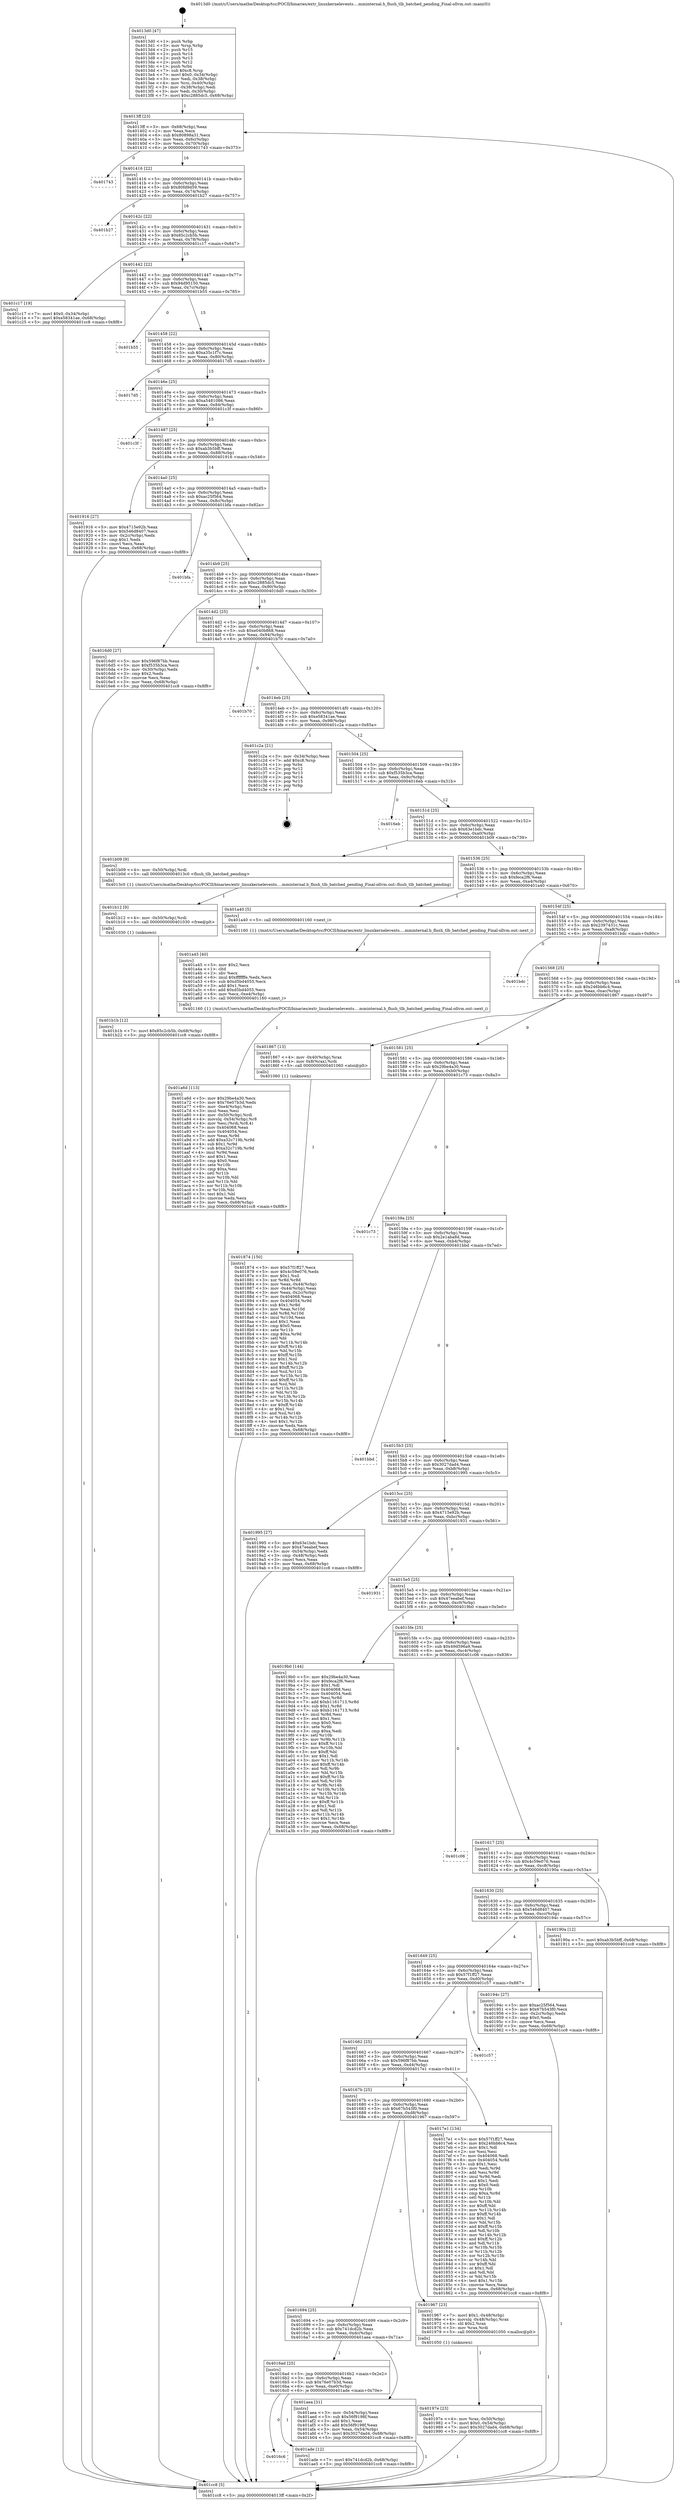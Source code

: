 digraph "0x4013d0" {
  label = "0x4013d0 (/mnt/c/Users/mathe/Desktop/tcc/POCII/binaries/extr_linuxkernelevents....mminternal.h_flush_tlb_batched_pending_Final-ollvm.out::main(0))"
  labelloc = "t"
  node[shape=record]

  Entry [label="",width=0.3,height=0.3,shape=circle,fillcolor=black,style=filled]
  "0x4013ff" [label="{
     0x4013ff [23]\l
     | [instrs]\l
     &nbsp;&nbsp;0x4013ff \<+3\>: mov -0x68(%rbp),%eax\l
     &nbsp;&nbsp;0x401402 \<+2\>: mov %eax,%ecx\l
     &nbsp;&nbsp;0x401404 \<+6\>: sub $0x80898a31,%ecx\l
     &nbsp;&nbsp;0x40140a \<+3\>: mov %eax,-0x6c(%rbp)\l
     &nbsp;&nbsp;0x40140d \<+3\>: mov %ecx,-0x70(%rbp)\l
     &nbsp;&nbsp;0x401410 \<+6\>: je 0000000000401743 \<main+0x373\>\l
  }"]
  "0x401743" [label="{
     0x401743\l
  }", style=dashed]
  "0x401416" [label="{
     0x401416 [22]\l
     | [instrs]\l
     &nbsp;&nbsp;0x401416 \<+5\>: jmp 000000000040141b \<main+0x4b\>\l
     &nbsp;&nbsp;0x40141b \<+3\>: mov -0x6c(%rbp),%eax\l
     &nbsp;&nbsp;0x40141e \<+5\>: sub $0x80fd9d59,%eax\l
     &nbsp;&nbsp;0x401423 \<+3\>: mov %eax,-0x74(%rbp)\l
     &nbsp;&nbsp;0x401426 \<+6\>: je 0000000000401b27 \<main+0x757\>\l
  }"]
  Exit [label="",width=0.3,height=0.3,shape=circle,fillcolor=black,style=filled,peripheries=2]
  "0x401b27" [label="{
     0x401b27\l
  }", style=dashed]
  "0x40142c" [label="{
     0x40142c [22]\l
     | [instrs]\l
     &nbsp;&nbsp;0x40142c \<+5\>: jmp 0000000000401431 \<main+0x61\>\l
     &nbsp;&nbsp;0x401431 \<+3\>: mov -0x6c(%rbp),%eax\l
     &nbsp;&nbsp;0x401434 \<+5\>: sub $0x85c2cb5b,%eax\l
     &nbsp;&nbsp;0x401439 \<+3\>: mov %eax,-0x78(%rbp)\l
     &nbsp;&nbsp;0x40143c \<+6\>: je 0000000000401c17 \<main+0x847\>\l
  }"]
  "0x401b1b" [label="{
     0x401b1b [12]\l
     | [instrs]\l
     &nbsp;&nbsp;0x401b1b \<+7\>: movl $0x85c2cb5b,-0x68(%rbp)\l
     &nbsp;&nbsp;0x401b22 \<+5\>: jmp 0000000000401cc8 \<main+0x8f8\>\l
  }"]
  "0x401c17" [label="{
     0x401c17 [19]\l
     | [instrs]\l
     &nbsp;&nbsp;0x401c17 \<+7\>: movl $0x0,-0x34(%rbp)\l
     &nbsp;&nbsp;0x401c1e \<+7\>: movl $0xe58341ae,-0x68(%rbp)\l
     &nbsp;&nbsp;0x401c25 \<+5\>: jmp 0000000000401cc8 \<main+0x8f8\>\l
  }"]
  "0x401442" [label="{
     0x401442 [22]\l
     | [instrs]\l
     &nbsp;&nbsp;0x401442 \<+5\>: jmp 0000000000401447 \<main+0x77\>\l
     &nbsp;&nbsp;0x401447 \<+3\>: mov -0x6c(%rbp),%eax\l
     &nbsp;&nbsp;0x40144a \<+5\>: sub $0x94d95150,%eax\l
     &nbsp;&nbsp;0x40144f \<+3\>: mov %eax,-0x7c(%rbp)\l
     &nbsp;&nbsp;0x401452 \<+6\>: je 0000000000401b55 \<main+0x785\>\l
  }"]
  "0x401b12" [label="{
     0x401b12 [9]\l
     | [instrs]\l
     &nbsp;&nbsp;0x401b12 \<+4\>: mov -0x50(%rbp),%rdi\l
     &nbsp;&nbsp;0x401b16 \<+5\>: call 0000000000401030 \<free@plt\>\l
     | [calls]\l
     &nbsp;&nbsp;0x401030 \{1\} (unknown)\l
  }"]
  "0x401b55" [label="{
     0x401b55\l
  }", style=dashed]
  "0x401458" [label="{
     0x401458 [22]\l
     | [instrs]\l
     &nbsp;&nbsp;0x401458 \<+5\>: jmp 000000000040145d \<main+0x8d\>\l
     &nbsp;&nbsp;0x40145d \<+3\>: mov -0x6c(%rbp),%eax\l
     &nbsp;&nbsp;0x401460 \<+5\>: sub $0xa35c1f7c,%eax\l
     &nbsp;&nbsp;0x401465 \<+3\>: mov %eax,-0x80(%rbp)\l
     &nbsp;&nbsp;0x401468 \<+6\>: je 00000000004017d5 \<main+0x405\>\l
  }"]
  "0x4016c6" [label="{
     0x4016c6\l
  }", style=dashed]
  "0x4017d5" [label="{
     0x4017d5\l
  }", style=dashed]
  "0x40146e" [label="{
     0x40146e [25]\l
     | [instrs]\l
     &nbsp;&nbsp;0x40146e \<+5\>: jmp 0000000000401473 \<main+0xa3\>\l
     &nbsp;&nbsp;0x401473 \<+3\>: mov -0x6c(%rbp),%eax\l
     &nbsp;&nbsp;0x401476 \<+5\>: sub $0xa5481086,%eax\l
     &nbsp;&nbsp;0x40147b \<+6\>: mov %eax,-0x84(%rbp)\l
     &nbsp;&nbsp;0x401481 \<+6\>: je 0000000000401c3f \<main+0x86f\>\l
  }"]
  "0x401ade" [label="{
     0x401ade [12]\l
     | [instrs]\l
     &nbsp;&nbsp;0x401ade \<+7\>: movl $0x741dcd2b,-0x68(%rbp)\l
     &nbsp;&nbsp;0x401ae5 \<+5\>: jmp 0000000000401cc8 \<main+0x8f8\>\l
  }"]
  "0x401c3f" [label="{
     0x401c3f\l
  }", style=dashed]
  "0x401487" [label="{
     0x401487 [25]\l
     | [instrs]\l
     &nbsp;&nbsp;0x401487 \<+5\>: jmp 000000000040148c \<main+0xbc\>\l
     &nbsp;&nbsp;0x40148c \<+3\>: mov -0x6c(%rbp),%eax\l
     &nbsp;&nbsp;0x40148f \<+5\>: sub $0xab3b5bff,%eax\l
     &nbsp;&nbsp;0x401494 \<+6\>: mov %eax,-0x88(%rbp)\l
     &nbsp;&nbsp;0x40149a \<+6\>: je 0000000000401916 \<main+0x546\>\l
  }"]
  "0x4016ad" [label="{
     0x4016ad [25]\l
     | [instrs]\l
     &nbsp;&nbsp;0x4016ad \<+5\>: jmp 00000000004016b2 \<main+0x2e2\>\l
     &nbsp;&nbsp;0x4016b2 \<+3\>: mov -0x6c(%rbp),%eax\l
     &nbsp;&nbsp;0x4016b5 \<+5\>: sub $0x76e07b3d,%eax\l
     &nbsp;&nbsp;0x4016ba \<+6\>: mov %eax,-0xe0(%rbp)\l
     &nbsp;&nbsp;0x4016c0 \<+6\>: je 0000000000401ade \<main+0x70e\>\l
  }"]
  "0x401916" [label="{
     0x401916 [27]\l
     | [instrs]\l
     &nbsp;&nbsp;0x401916 \<+5\>: mov $0x4715e92b,%eax\l
     &nbsp;&nbsp;0x40191b \<+5\>: mov $0x546d8407,%ecx\l
     &nbsp;&nbsp;0x401920 \<+3\>: mov -0x2c(%rbp),%edx\l
     &nbsp;&nbsp;0x401923 \<+3\>: cmp $0x1,%edx\l
     &nbsp;&nbsp;0x401926 \<+3\>: cmovl %ecx,%eax\l
     &nbsp;&nbsp;0x401929 \<+3\>: mov %eax,-0x68(%rbp)\l
     &nbsp;&nbsp;0x40192c \<+5\>: jmp 0000000000401cc8 \<main+0x8f8\>\l
  }"]
  "0x4014a0" [label="{
     0x4014a0 [25]\l
     | [instrs]\l
     &nbsp;&nbsp;0x4014a0 \<+5\>: jmp 00000000004014a5 \<main+0xd5\>\l
     &nbsp;&nbsp;0x4014a5 \<+3\>: mov -0x6c(%rbp),%eax\l
     &nbsp;&nbsp;0x4014a8 \<+5\>: sub $0xac25f564,%eax\l
     &nbsp;&nbsp;0x4014ad \<+6\>: mov %eax,-0x8c(%rbp)\l
     &nbsp;&nbsp;0x4014b3 \<+6\>: je 0000000000401bfa \<main+0x82a\>\l
  }"]
  "0x401aea" [label="{
     0x401aea [31]\l
     | [instrs]\l
     &nbsp;&nbsp;0x401aea \<+3\>: mov -0x54(%rbp),%eax\l
     &nbsp;&nbsp;0x401aed \<+5\>: sub $0x56f9198f,%eax\l
     &nbsp;&nbsp;0x401af2 \<+3\>: add $0x1,%eax\l
     &nbsp;&nbsp;0x401af5 \<+5\>: add $0x56f9198f,%eax\l
     &nbsp;&nbsp;0x401afa \<+3\>: mov %eax,-0x54(%rbp)\l
     &nbsp;&nbsp;0x401afd \<+7\>: movl $0x3027dad4,-0x68(%rbp)\l
     &nbsp;&nbsp;0x401b04 \<+5\>: jmp 0000000000401cc8 \<main+0x8f8\>\l
  }"]
  "0x401bfa" [label="{
     0x401bfa\l
  }", style=dashed]
  "0x4014b9" [label="{
     0x4014b9 [25]\l
     | [instrs]\l
     &nbsp;&nbsp;0x4014b9 \<+5\>: jmp 00000000004014be \<main+0xee\>\l
     &nbsp;&nbsp;0x4014be \<+3\>: mov -0x6c(%rbp),%eax\l
     &nbsp;&nbsp;0x4014c1 \<+5\>: sub $0xc2885dc5,%eax\l
     &nbsp;&nbsp;0x4014c6 \<+6\>: mov %eax,-0x90(%rbp)\l
     &nbsp;&nbsp;0x4014cc \<+6\>: je 00000000004016d0 \<main+0x300\>\l
  }"]
  "0x401a6d" [label="{
     0x401a6d [113]\l
     | [instrs]\l
     &nbsp;&nbsp;0x401a6d \<+5\>: mov $0x29be4a30,%ecx\l
     &nbsp;&nbsp;0x401a72 \<+5\>: mov $0x76e07b3d,%edx\l
     &nbsp;&nbsp;0x401a77 \<+6\>: mov -0xe4(%rbp),%esi\l
     &nbsp;&nbsp;0x401a7d \<+3\>: imul %eax,%esi\l
     &nbsp;&nbsp;0x401a80 \<+4\>: mov -0x50(%rbp),%rdi\l
     &nbsp;&nbsp;0x401a84 \<+4\>: movslq -0x54(%rbp),%r8\l
     &nbsp;&nbsp;0x401a88 \<+4\>: mov %esi,(%rdi,%r8,4)\l
     &nbsp;&nbsp;0x401a8c \<+7\>: mov 0x404068,%eax\l
     &nbsp;&nbsp;0x401a93 \<+7\>: mov 0x404054,%esi\l
     &nbsp;&nbsp;0x401a9a \<+3\>: mov %eax,%r9d\l
     &nbsp;&nbsp;0x401a9d \<+7\>: add $0xa32c719b,%r9d\l
     &nbsp;&nbsp;0x401aa4 \<+4\>: sub $0x1,%r9d\l
     &nbsp;&nbsp;0x401aa8 \<+7\>: sub $0xa32c719b,%r9d\l
     &nbsp;&nbsp;0x401aaf \<+4\>: imul %r9d,%eax\l
     &nbsp;&nbsp;0x401ab3 \<+3\>: and $0x1,%eax\l
     &nbsp;&nbsp;0x401ab6 \<+3\>: cmp $0x0,%eax\l
     &nbsp;&nbsp;0x401ab9 \<+4\>: sete %r10b\l
     &nbsp;&nbsp;0x401abd \<+3\>: cmp $0xa,%esi\l
     &nbsp;&nbsp;0x401ac0 \<+4\>: setl %r11b\l
     &nbsp;&nbsp;0x401ac4 \<+3\>: mov %r10b,%bl\l
     &nbsp;&nbsp;0x401ac7 \<+3\>: and %r11b,%bl\l
     &nbsp;&nbsp;0x401aca \<+3\>: xor %r11b,%r10b\l
     &nbsp;&nbsp;0x401acd \<+3\>: or %r10b,%bl\l
     &nbsp;&nbsp;0x401ad0 \<+3\>: test $0x1,%bl\l
     &nbsp;&nbsp;0x401ad3 \<+3\>: cmovne %edx,%ecx\l
     &nbsp;&nbsp;0x401ad6 \<+3\>: mov %ecx,-0x68(%rbp)\l
     &nbsp;&nbsp;0x401ad9 \<+5\>: jmp 0000000000401cc8 \<main+0x8f8\>\l
  }"]
  "0x4016d0" [label="{
     0x4016d0 [27]\l
     | [instrs]\l
     &nbsp;&nbsp;0x4016d0 \<+5\>: mov $0x596f87bb,%eax\l
     &nbsp;&nbsp;0x4016d5 \<+5\>: mov $0xf535b3ca,%ecx\l
     &nbsp;&nbsp;0x4016da \<+3\>: mov -0x30(%rbp),%edx\l
     &nbsp;&nbsp;0x4016dd \<+3\>: cmp $0x2,%edx\l
     &nbsp;&nbsp;0x4016e0 \<+3\>: cmovne %ecx,%eax\l
     &nbsp;&nbsp;0x4016e3 \<+3\>: mov %eax,-0x68(%rbp)\l
     &nbsp;&nbsp;0x4016e6 \<+5\>: jmp 0000000000401cc8 \<main+0x8f8\>\l
  }"]
  "0x4014d2" [label="{
     0x4014d2 [25]\l
     | [instrs]\l
     &nbsp;&nbsp;0x4014d2 \<+5\>: jmp 00000000004014d7 \<main+0x107\>\l
     &nbsp;&nbsp;0x4014d7 \<+3\>: mov -0x6c(%rbp),%eax\l
     &nbsp;&nbsp;0x4014da \<+5\>: sub $0xe040b868,%eax\l
     &nbsp;&nbsp;0x4014df \<+6\>: mov %eax,-0x94(%rbp)\l
     &nbsp;&nbsp;0x4014e5 \<+6\>: je 0000000000401b70 \<main+0x7a0\>\l
  }"]
  "0x401cc8" [label="{
     0x401cc8 [5]\l
     | [instrs]\l
     &nbsp;&nbsp;0x401cc8 \<+5\>: jmp 00000000004013ff \<main+0x2f\>\l
  }"]
  "0x4013d0" [label="{
     0x4013d0 [47]\l
     | [instrs]\l
     &nbsp;&nbsp;0x4013d0 \<+1\>: push %rbp\l
     &nbsp;&nbsp;0x4013d1 \<+3\>: mov %rsp,%rbp\l
     &nbsp;&nbsp;0x4013d4 \<+2\>: push %r15\l
     &nbsp;&nbsp;0x4013d6 \<+2\>: push %r14\l
     &nbsp;&nbsp;0x4013d8 \<+2\>: push %r13\l
     &nbsp;&nbsp;0x4013da \<+2\>: push %r12\l
     &nbsp;&nbsp;0x4013dc \<+1\>: push %rbx\l
     &nbsp;&nbsp;0x4013dd \<+7\>: sub $0xc8,%rsp\l
     &nbsp;&nbsp;0x4013e4 \<+7\>: movl $0x0,-0x34(%rbp)\l
     &nbsp;&nbsp;0x4013eb \<+3\>: mov %edi,-0x38(%rbp)\l
     &nbsp;&nbsp;0x4013ee \<+4\>: mov %rsi,-0x40(%rbp)\l
     &nbsp;&nbsp;0x4013f2 \<+3\>: mov -0x38(%rbp),%edi\l
     &nbsp;&nbsp;0x4013f5 \<+3\>: mov %edi,-0x30(%rbp)\l
     &nbsp;&nbsp;0x4013f8 \<+7\>: movl $0xc2885dc5,-0x68(%rbp)\l
  }"]
  "0x401a45" [label="{
     0x401a45 [40]\l
     | [instrs]\l
     &nbsp;&nbsp;0x401a45 \<+5\>: mov $0x2,%ecx\l
     &nbsp;&nbsp;0x401a4a \<+1\>: cltd\l
     &nbsp;&nbsp;0x401a4b \<+2\>: idiv %ecx\l
     &nbsp;&nbsp;0x401a4d \<+6\>: imul $0xfffffffe,%edx,%ecx\l
     &nbsp;&nbsp;0x401a53 \<+6\>: sub $0xd5bd4055,%ecx\l
     &nbsp;&nbsp;0x401a59 \<+3\>: add $0x1,%ecx\l
     &nbsp;&nbsp;0x401a5c \<+6\>: add $0xd5bd4055,%ecx\l
     &nbsp;&nbsp;0x401a62 \<+6\>: mov %ecx,-0xe4(%rbp)\l
     &nbsp;&nbsp;0x401a68 \<+5\>: call 0000000000401160 \<next_i\>\l
     | [calls]\l
     &nbsp;&nbsp;0x401160 \{1\} (/mnt/c/Users/mathe/Desktop/tcc/POCII/binaries/extr_linuxkernelevents....mminternal.h_flush_tlb_batched_pending_Final-ollvm.out::next_i)\l
  }"]
  "0x401b70" [label="{
     0x401b70\l
  }", style=dashed]
  "0x4014eb" [label="{
     0x4014eb [25]\l
     | [instrs]\l
     &nbsp;&nbsp;0x4014eb \<+5\>: jmp 00000000004014f0 \<main+0x120\>\l
     &nbsp;&nbsp;0x4014f0 \<+3\>: mov -0x6c(%rbp),%eax\l
     &nbsp;&nbsp;0x4014f3 \<+5\>: sub $0xe58341ae,%eax\l
     &nbsp;&nbsp;0x4014f8 \<+6\>: mov %eax,-0x98(%rbp)\l
     &nbsp;&nbsp;0x4014fe \<+6\>: je 0000000000401c2a \<main+0x85a\>\l
  }"]
  "0x40197e" [label="{
     0x40197e [23]\l
     | [instrs]\l
     &nbsp;&nbsp;0x40197e \<+4\>: mov %rax,-0x50(%rbp)\l
     &nbsp;&nbsp;0x401982 \<+7\>: movl $0x0,-0x54(%rbp)\l
     &nbsp;&nbsp;0x401989 \<+7\>: movl $0x3027dad4,-0x68(%rbp)\l
     &nbsp;&nbsp;0x401990 \<+5\>: jmp 0000000000401cc8 \<main+0x8f8\>\l
  }"]
  "0x401c2a" [label="{
     0x401c2a [21]\l
     | [instrs]\l
     &nbsp;&nbsp;0x401c2a \<+3\>: mov -0x34(%rbp),%eax\l
     &nbsp;&nbsp;0x401c2d \<+7\>: add $0xc8,%rsp\l
     &nbsp;&nbsp;0x401c34 \<+1\>: pop %rbx\l
     &nbsp;&nbsp;0x401c35 \<+2\>: pop %r12\l
     &nbsp;&nbsp;0x401c37 \<+2\>: pop %r13\l
     &nbsp;&nbsp;0x401c39 \<+2\>: pop %r14\l
     &nbsp;&nbsp;0x401c3b \<+2\>: pop %r15\l
     &nbsp;&nbsp;0x401c3d \<+1\>: pop %rbp\l
     &nbsp;&nbsp;0x401c3e \<+1\>: ret\l
  }"]
  "0x401504" [label="{
     0x401504 [25]\l
     | [instrs]\l
     &nbsp;&nbsp;0x401504 \<+5\>: jmp 0000000000401509 \<main+0x139\>\l
     &nbsp;&nbsp;0x401509 \<+3\>: mov -0x6c(%rbp),%eax\l
     &nbsp;&nbsp;0x40150c \<+5\>: sub $0xf535b3ca,%eax\l
     &nbsp;&nbsp;0x401511 \<+6\>: mov %eax,-0x9c(%rbp)\l
     &nbsp;&nbsp;0x401517 \<+6\>: je 00000000004016eb \<main+0x31b\>\l
  }"]
  "0x401694" [label="{
     0x401694 [25]\l
     | [instrs]\l
     &nbsp;&nbsp;0x401694 \<+5\>: jmp 0000000000401699 \<main+0x2c9\>\l
     &nbsp;&nbsp;0x401699 \<+3\>: mov -0x6c(%rbp),%eax\l
     &nbsp;&nbsp;0x40169c \<+5\>: sub $0x741dcd2b,%eax\l
     &nbsp;&nbsp;0x4016a1 \<+6\>: mov %eax,-0xdc(%rbp)\l
     &nbsp;&nbsp;0x4016a7 \<+6\>: je 0000000000401aea \<main+0x71a\>\l
  }"]
  "0x4016eb" [label="{
     0x4016eb\l
  }", style=dashed]
  "0x40151d" [label="{
     0x40151d [25]\l
     | [instrs]\l
     &nbsp;&nbsp;0x40151d \<+5\>: jmp 0000000000401522 \<main+0x152\>\l
     &nbsp;&nbsp;0x401522 \<+3\>: mov -0x6c(%rbp),%eax\l
     &nbsp;&nbsp;0x401525 \<+5\>: sub $0x63e1bdc,%eax\l
     &nbsp;&nbsp;0x40152a \<+6\>: mov %eax,-0xa0(%rbp)\l
     &nbsp;&nbsp;0x401530 \<+6\>: je 0000000000401b09 \<main+0x739\>\l
  }"]
  "0x401967" [label="{
     0x401967 [23]\l
     | [instrs]\l
     &nbsp;&nbsp;0x401967 \<+7\>: movl $0x1,-0x48(%rbp)\l
     &nbsp;&nbsp;0x40196e \<+4\>: movslq -0x48(%rbp),%rax\l
     &nbsp;&nbsp;0x401972 \<+4\>: shl $0x2,%rax\l
     &nbsp;&nbsp;0x401976 \<+3\>: mov %rax,%rdi\l
     &nbsp;&nbsp;0x401979 \<+5\>: call 0000000000401050 \<malloc@plt\>\l
     | [calls]\l
     &nbsp;&nbsp;0x401050 \{1\} (unknown)\l
  }"]
  "0x401b09" [label="{
     0x401b09 [9]\l
     | [instrs]\l
     &nbsp;&nbsp;0x401b09 \<+4\>: mov -0x50(%rbp),%rdi\l
     &nbsp;&nbsp;0x401b0d \<+5\>: call 00000000004013c0 \<flush_tlb_batched_pending\>\l
     | [calls]\l
     &nbsp;&nbsp;0x4013c0 \{1\} (/mnt/c/Users/mathe/Desktop/tcc/POCII/binaries/extr_linuxkernelevents....mminternal.h_flush_tlb_batched_pending_Final-ollvm.out::flush_tlb_batched_pending)\l
  }"]
  "0x401536" [label="{
     0x401536 [25]\l
     | [instrs]\l
     &nbsp;&nbsp;0x401536 \<+5\>: jmp 000000000040153b \<main+0x16b\>\l
     &nbsp;&nbsp;0x40153b \<+3\>: mov -0x6c(%rbp),%eax\l
     &nbsp;&nbsp;0x40153e \<+5\>: sub $0xfeca2f6,%eax\l
     &nbsp;&nbsp;0x401543 \<+6\>: mov %eax,-0xa4(%rbp)\l
     &nbsp;&nbsp;0x401549 \<+6\>: je 0000000000401a40 \<main+0x670\>\l
  }"]
  "0x401874" [label="{
     0x401874 [150]\l
     | [instrs]\l
     &nbsp;&nbsp;0x401874 \<+5\>: mov $0x57f1ff27,%ecx\l
     &nbsp;&nbsp;0x401879 \<+5\>: mov $0x4c59e076,%edx\l
     &nbsp;&nbsp;0x40187e \<+3\>: mov $0x1,%sil\l
     &nbsp;&nbsp;0x401881 \<+3\>: xor %r8d,%r8d\l
     &nbsp;&nbsp;0x401884 \<+3\>: mov %eax,-0x44(%rbp)\l
     &nbsp;&nbsp;0x401887 \<+3\>: mov -0x44(%rbp),%eax\l
     &nbsp;&nbsp;0x40188a \<+3\>: mov %eax,-0x2c(%rbp)\l
     &nbsp;&nbsp;0x40188d \<+7\>: mov 0x404068,%eax\l
     &nbsp;&nbsp;0x401894 \<+8\>: mov 0x404054,%r9d\l
     &nbsp;&nbsp;0x40189c \<+4\>: sub $0x1,%r8d\l
     &nbsp;&nbsp;0x4018a0 \<+3\>: mov %eax,%r10d\l
     &nbsp;&nbsp;0x4018a3 \<+3\>: add %r8d,%r10d\l
     &nbsp;&nbsp;0x4018a6 \<+4\>: imul %r10d,%eax\l
     &nbsp;&nbsp;0x4018aa \<+3\>: and $0x1,%eax\l
     &nbsp;&nbsp;0x4018ad \<+3\>: cmp $0x0,%eax\l
     &nbsp;&nbsp;0x4018b0 \<+4\>: sete %r11b\l
     &nbsp;&nbsp;0x4018b4 \<+4\>: cmp $0xa,%r9d\l
     &nbsp;&nbsp;0x4018b8 \<+3\>: setl %bl\l
     &nbsp;&nbsp;0x4018bb \<+3\>: mov %r11b,%r14b\l
     &nbsp;&nbsp;0x4018be \<+4\>: xor $0xff,%r14b\l
     &nbsp;&nbsp;0x4018c2 \<+3\>: mov %bl,%r15b\l
     &nbsp;&nbsp;0x4018c5 \<+4\>: xor $0xff,%r15b\l
     &nbsp;&nbsp;0x4018c9 \<+4\>: xor $0x1,%sil\l
     &nbsp;&nbsp;0x4018cd \<+3\>: mov %r14b,%r12b\l
     &nbsp;&nbsp;0x4018d0 \<+4\>: and $0xff,%r12b\l
     &nbsp;&nbsp;0x4018d4 \<+3\>: and %sil,%r11b\l
     &nbsp;&nbsp;0x4018d7 \<+3\>: mov %r15b,%r13b\l
     &nbsp;&nbsp;0x4018da \<+4\>: and $0xff,%r13b\l
     &nbsp;&nbsp;0x4018de \<+3\>: and %sil,%bl\l
     &nbsp;&nbsp;0x4018e1 \<+3\>: or %r11b,%r12b\l
     &nbsp;&nbsp;0x4018e4 \<+3\>: or %bl,%r13b\l
     &nbsp;&nbsp;0x4018e7 \<+3\>: xor %r13b,%r12b\l
     &nbsp;&nbsp;0x4018ea \<+3\>: or %r15b,%r14b\l
     &nbsp;&nbsp;0x4018ed \<+4\>: xor $0xff,%r14b\l
     &nbsp;&nbsp;0x4018f1 \<+4\>: or $0x1,%sil\l
     &nbsp;&nbsp;0x4018f5 \<+3\>: and %sil,%r14b\l
     &nbsp;&nbsp;0x4018f8 \<+3\>: or %r14b,%r12b\l
     &nbsp;&nbsp;0x4018fb \<+4\>: test $0x1,%r12b\l
     &nbsp;&nbsp;0x4018ff \<+3\>: cmovne %edx,%ecx\l
     &nbsp;&nbsp;0x401902 \<+3\>: mov %ecx,-0x68(%rbp)\l
     &nbsp;&nbsp;0x401905 \<+5\>: jmp 0000000000401cc8 \<main+0x8f8\>\l
  }"]
  "0x401a40" [label="{
     0x401a40 [5]\l
     | [instrs]\l
     &nbsp;&nbsp;0x401a40 \<+5\>: call 0000000000401160 \<next_i\>\l
     | [calls]\l
     &nbsp;&nbsp;0x401160 \{1\} (/mnt/c/Users/mathe/Desktop/tcc/POCII/binaries/extr_linuxkernelevents....mminternal.h_flush_tlb_batched_pending_Final-ollvm.out::next_i)\l
  }"]
  "0x40154f" [label="{
     0x40154f [25]\l
     | [instrs]\l
     &nbsp;&nbsp;0x40154f \<+5\>: jmp 0000000000401554 \<main+0x184\>\l
     &nbsp;&nbsp;0x401554 \<+3\>: mov -0x6c(%rbp),%eax\l
     &nbsp;&nbsp;0x401557 \<+5\>: sub $0x2397431c,%eax\l
     &nbsp;&nbsp;0x40155c \<+6\>: mov %eax,-0xa8(%rbp)\l
     &nbsp;&nbsp;0x401562 \<+6\>: je 0000000000401bdc \<main+0x80c\>\l
  }"]
  "0x40167b" [label="{
     0x40167b [25]\l
     | [instrs]\l
     &nbsp;&nbsp;0x40167b \<+5\>: jmp 0000000000401680 \<main+0x2b0\>\l
     &nbsp;&nbsp;0x401680 \<+3\>: mov -0x6c(%rbp),%eax\l
     &nbsp;&nbsp;0x401683 \<+5\>: sub $0x67b543f0,%eax\l
     &nbsp;&nbsp;0x401688 \<+6\>: mov %eax,-0xd8(%rbp)\l
     &nbsp;&nbsp;0x40168e \<+6\>: je 0000000000401967 \<main+0x597\>\l
  }"]
  "0x401bdc" [label="{
     0x401bdc\l
  }", style=dashed]
  "0x401568" [label="{
     0x401568 [25]\l
     | [instrs]\l
     &nbsp;&nbsp;0x401568 \<+5\>: jmp 000000000040156d \<main+0x19d\>\l
     &nbsp;&nbsp;0x40156d \<+3\>: mov -0x6c(%rbp),%eax\l
     &nbsp;&nbsp;0x401570 \<+5\>: sub $0x246bb6c4,%eax\l
     &nbsp;&nbsp;0x401575 \<+6\>: mov %eax,-0xac(%rbp)\l
     &nbsp;&nbsp;0x40157b \<+6\>: je 0000000000401867 \<main+0x497\>\l
  }"]
  "0x4017e1" [label="{
     0x4017e1 [134]\l
     | [instrs]\l
     &nbsp;&nbsp;0x4017e1 \<+5\>: mov $0x57f1ff27,%eax\l
     &nbsp;&nbsp;0x4017e6 \<+5\>: mov $0x246bb6c4,%ecx\l
     &nbsp;&nbsp;0x4017eb \<+2\>: mov $0x1,%dl\l
     &nbsp;&nbsp;0x4017ed \<+2\>: xor %esi,%esi\l
     &nbsp;&nbsp;0x4017ef \<+7\>: mov 0x404068,%edi\l
     &nbsp;&nbsp;0x4017f6 \<+8\>: mov 0x404054,%r8d\l
     &nbsp;&nbsp;0x4017fe \<+3\>: sub $0x1,%esi\l
     &nbsp;&nbsp;0x401801 \<+3\>: mov %edi,%r9d\l
     &nbsp;&nbsp;0x401804 \<+3\>: add %esi,%r9d\l
     &nbsp;&nbsp;0x401807 \<+4\>: imul %r9d,%edi\l
     &nbsp;&nbsp;0x40180b \<+3\>: and $0x1,%edi\l
     &nbsp;&nbsp;0x40180e \<+3\>: cmp $0x0,%edi\l
     &nbsp;&nbsp;0x401811 \<+4\>: sete %r10b\l
     &nbsp;&nbsp;0x401815 \<+4\>: cmp $0xa,%r8d\l
     &nbsp;&nbsp;0x401819 \<+4\>: setl %r11b\l
     &nbsp;&nbsp;0x40181d \<+3\>: mov %r10b,%bl\l
     &nbsp;&nbsp;0x401820 \<+3\>: xor $0xff,%bl\l
     &nbsp;&nbsp;0x401823 \<+3\>: mov %r11b,%r14b\l
     &nbsp;&nbsp;0x401826 \<+4\>: xor $0xff,%r14b\l
     &nbsp;&nbsp;0x40182a \<+3\>: xor $0x1,%dl\l
     &nbsp;&nbsp;0x40182d \<+3\>: mov %bl,%r15b\l
     &nbsp;&nbsp;0x401830 \<+4\>: and $0xff,%r15b\l
     &nbsp;&nbsp;0x401834 \<+3\>: and %dl,%r10b\l
     &nbsp;&nbsp;0x401837 \<+3\>: mov %r14b,%r12b\l
     &nbsp;&nbsp;0x40183a \<+4\>: and $0xff,%r12b\l
     &nbsp;&nbsp;0x40183e \<+3\>: and %dl,%r11b\l
     &nbsp;&nbsp;0x401841 \<+3\>: or %r10b,%r15b\l
     &nbsp;&nbsp;0x401844 \<+3\>: or %r11b,%r12b\l
     &nbsp;&nbsp;0x401847 \<+3\>: xor %r12b,%r15b\l
     &nbsp;&nbsp;0x40184a \<+3\>: or %r14b,%bl\l
     &nbsp;&nbsp;0x40184d \<+3\>: xor $0xff,%bl\l
     &nbsp;&nbsp;0x401850 \<+3\>: or $0x1,%dl\l
     &nbsp;&nbsp;0x401853 \<+2\>: and %dl,%bl\l
     &nbsp;&nbsp;0x401855 \<+3\>: or %bl,%r15b\l
     &nbsp;&nbsp;0x401858 \<+4\>: test $0x1,%r15b\l
     &nbsp;&nbsp;0x40185c \<+3\>: cmovne %ecx,%eax\l
     &nbsp;&nbsp;0x40185f \<+3\>: mov %eax,-0x68(%rbp)\l
     &nbsp;&nbsp;0x401862 \<+5\>: jmp 0000000000401cc8 \<main+0x8f8\>\l
  }"]
  "0x401867" [label="{
     0x401867 [13]\l
     | [instrs]\l
     &nbsp;&nbsp;0x401867 \<+4\>: mov -0x40(%rbp),%rax\l
     &nbsp;&nbsp;0x40186b \<+4\>: mov 0x8(%rax),%rdi\l
     &nbsp;&nbsp;0x40186f \<+5\>: call 0000000000401060 \<atoi@plt\>\l
     | [calls]\l
     &nbsp;&nbsp;0x401060 \{1\} (unknown)\l
  }"]
  "0x401581" [label="{
     0x401581 [25]\l
     | [instrs]\l
     &nbsp;&nbsp;0x401581 \<+5\>: jmp 0000000000401586 \<main+0x1b6\>\l
     &nbsp;&nbsp;0x401586 \<+3\>: mov -0x6c(%rbp),%eax\l
     &nbsp;&nbsp;0x401589 \<+5\>: sub $0x29be4a30,%eax\l
     &nbsp;&nbsp;0x40158e \<+6\>: mov %eax,-0xb0(%rbp)\l
     &nbsp;&nbsp;0x401594 \<+6\>: je 0000000000401c73 \<main+0x8a3\>\l
  }"]
  "0x401662" [label="{
     0x401662 [25]\l
     | [instrs]\l
     &nbsp;&nbsp;0x401662 \<+5\>: jmp 0000000000401667 \<main+0x297\>\l
     &nbsp;&nbsp;0x401667 \<+3\>: mov -0x6c(%rbp),%eax\l
     &nbsp;&nbsp;0x40166a \<+5\>: sub $0x596f87bb,%eax\l
     &nbsp;&nbsp;0x40166f \<+6\>: mov %eax,-0xd4(%rbp)\l
     &nbsp;&nbsp;0x401675 \<+6\>: je 00000000004017e1 \<main+0x411\>\l
  }"]
  "0x401c73" [label="{
     0x401c73\l
  }", style=dashed]
  "0x40159a" [label="{
     0x40159a [25]\l
     | [instrs]\l
     &nbsp;&nbsp;0x40159a \<+5\>: jmp 000000000040159f \<main+0x1cf\>\l
     &nbsp;&nbsp;0x40159f \<+3\>: mov -0x6c(%rbp),%eax\l
     &nbsp;&nbsp;0x4015a2 \<+5\>: sub $0x2e1aba8d,%eax\l
     &nbsp;&nbsp;0x4015a7 \<+6\>: mov %eax,-0xb4(%rbp)\l
     &nbsp;&nbsp;0x4015ad \<+6\>: je 0000000000401bbd \<main+0x7ed\>\l
  }"]
  "0x401c57" [label="{
     0x401c57\l
  }", style=dashed]
  "0x401bbd" [label="{
     0x401bbd\l
  }", style=dashed]
  "0x4015b3" [label="{
     0x4015b3 [25]\l
     | [instrs]\l
     &nbsp;&nbsp;0x4015b3 \<+5\>: jmp 00000000004015b8 \<main+0x1e8\>\l
     &nbsp;&nbsp;0x4015b8 \<+3\>: mov -0x6c(%rbp),%eax\l
     &nbsp;&nbsp;0x4015bb \<+5\>: sub $0x3027dad4,%eax\l
     &nbsp;&nbsp;0x4015c0 \<+6\>: mov %eax,-0xb8(%rbp)\l
     &nbsp;&nbsp;0x4015c6 \<+6\>: je 0000000000401995 \<main+0x5c5\>\l
  }"]
  "0x401649" [label="{
     0x401649 [25]\l
     | [instrs]\l
     &nbsp;&nbsp;0x401649 \<+5\>: jmp 000000000040164e \<main+0x27e\>\l
     &nbsp;&nbsp;0x40164e \<+3\>: mov -0x6c(%rbp),%eax\l
     &nbsp;&nbsp;0x401651 \<+5\>: sub $0x57f1ff27,%eax\l
     &nbsp;&nbsp;0x401656 \<+6\>: mov %eax,-0xd0(%rbp)\l
     &nbsp;&nbsp;0x40165c \<+6\>: je 0000000000401c57 \<main+0x887\>\l
  }"]
  "0x401995" [label="{
     0x401995 [27]\l
     | [instrs]\l
     &nbsp;&nbsp;0x401995 \<+5\>: mov $0x63e1bdc,%eax\l
     &nbsp;&nbsp;0x40199a \<+5\>: mov $0x47eeabef,%ecx\l
     &nbsp;&nbsp;0x40199f \<+3\>: mov -0x54(%rbp),%edx\l
     &nbsp;&nbsp;0x4019a2 \<+3\>: cmp -0x48(%rbp),%edx\l
     &nbsp;&nbsp;0x4019a5 \<+3\>: cmovl %ecx,%eax\l
     &nbsp;&nbsp;0x4019a8 \<+3\>: mov %eax,-0x68(%rbp)\l
     &nbsp;&nbsp;0x4019ab \<+5\>: jmp 0000000000401cc8 \<main+0x8f8\>\l
  }"]
  "0x4015cc" [label="{
     0x4015cc [25]\l
     | [instrs]\l
     &nbsp;&nbsp;0x4015cc \<+5\>: jmp 00000000004015d1 \<main+0x201\>\l
     &nbsp;&nbsp;0x4015d1 \<+3\>: mov -0x6c(%rbp),%eax\l
     &nbsp;&nbsp;0x4015d4 \<+5\>: sub $0x4715e92b,%eax\l
     &nbsp;&nbsp;0x4015d9 \<+6\>: mov %eax,-0xbc(%rbp)\l
     &nbsp;&nbsp;0x4015df \<+6\>: je 0000000000401931 \<main+0x561\>\l
  }"]
  "0x40194c" [label="{
     0x40194c [27]\l
     | [instrs]\l
     &nbsp;&nbsp;0x40194c \<+5\>: mov $0xac25f564,%eax\l
     &nbsp;&nbsp;0x401951 \<+5\>: mov $0x67b543f0,%ecx\l
     &nbsp;&nbsp;0x401956 \<+3\>: mov -0x2c(%rbp),%edx\l
     &nbsp;&nbsp;0x401959 \<+3\>: cmp $0x0,%edx\l
     &nbsp;&nbsp;0x40195c \<+3\>: cmove %ecx,%eax\l
     &nbsp;&nbsp;0x40195f \<+3\>: mov %eax,-0x68(%rbp)\l
     &nbsp;&nbsp;0x401962 \<+5\>: jmp 0000000000401cc8 \<main+0x8f8\>\l
  }"]
  "0x401931" [label="{
     0x401931\l
  }", style=dashed]
  "0x4015e5" [label="{
     0x4015e5 [25]\l
     | [instrs]\l
     &nbsp;&nbsp;0x4015e5 \<+5\>: jmp 00000000004015ea \<main+0x21a\>\l
     &nbsp;&nbsp;0x4015ea \<+3\>: mov -0x6c(%rbp),%eax\l
     &nbsp;&nbsp;0x4015ed \<+5\>: sub $0x47eeabef,%eax\l
     &nbsp;&nbsp;0x4015f2 \<+6\>: mov %eax,-0xc0(%rbp)\l
     &nbsp;&nbsp;0x4015f8 \<+6\>: je 00000000004019b0 \<main+0x5e0\>\l
  }"]
  "0x401630" [label="{
     0x401630 [25]\l
     | [instrs]\l
     &nbsp;&nbsp;0x401630 \<+5\>: jmp 0000000000401635 \<main+0x265\>\l
     &nbsp;&nbsp;0x401635 \<+3\>: mov -0x6c(%rbp),%eax\l
     &nbsp;&nbsp;0x401638 \<+5\>: sub $0x546d8407,%eax\l
     &nbsp;&nbsp;0x40163d \<+6\>: mov %eax,-0xcc(%rbp)\l
     &nbsp;&nbsp;0x401643 \<+6\>: je 000000000040194c \<main+0x57c\>\l
  }"]
  "0x4019b0" [label="{
     0x4019b0 [144]\l
     | [instrs]\l
     &nbsp;&nbsp;0x4019b0 \<+5\>: mov $0x29be4a30,%eax\l
     &nbsp;&nbsp;0x4019b5 \<+5\>: mov $0xfeca2f6,%ecx\l
     &nbsp;&nbsp;0x4019ba \<+2\>: mov $0x1,%dl\l
     &nbsp;&nbsp;0x4019bc \<+7\>: mov 0x404068,%esi\l
     &nbsp;&nbsp;0x4019c3 \<+7\>: mov 0x404054,%edi\l
     &nbsp;&nbsp;0x4019ca \<+3\>: mov %esi,%r8d\l
     &nbsp;&nbsp;0x4019cd \<+7\>: add $0xb1161713,%r8d\l
     &nbsp;&nbsp;0x4019d4 \<+4\>: sub $0x1,%r8d\l
     &nbsp;&nbsp;0x4019d8 \<+7\>: sub $0xb1161713,%r8d\l
     &nbsp;&nbsp;0x4019df \<+4\>: imul %r8d,%esi\l
     &nbsp;&nbsp;0x4019e3 \<+3\>: and $0x1,%esi\l
     &nbsp;&nbsp;0x4019e6 \<+3\>: cmp $0x0,%esi\l
     &nbsp;&nbsp;0x4019e9 \<+4\>: sete %r9b\l
     &nbsp;&nbsp;0x4019ed \<+3\>: cmp $0xa,%edi\l
     &nbsp;&nbsp;0x4019f0 \<+4\>: setl %r10b\l
     &nbsp;&nbsp;0x4019f4 \<+3\>: mov %r9b,%r11b\l
     &nbsp;&nbsp;0x4019f7 \<+4\>: xor $0xff,%r11b\l
     &nbsp;&nbsp;0x4019fb \<+3\>: mov %r10b,%bl\l
     &nbsp;&nbsp;0x4019fe \<+3\>: xor $0xff,%bl\l
     &nbsp;&nbsp;0x401a01 \<+3\>: xor $0x1,%dl\l
     &nbsp;&nbsp;0x401a04 \<+3\>: mov %r11b,%r14b\l
     &nbsp;&nbsp;0x401a07 \<+4\>: and $0xff,%r14b\l
     &nbsp;&nbsp;0x401a0b \<+3\>: and %dl,%r9b\l
     &nbsp;&nbsp;0x401a0e \<+3\>: mov %bl,%r15b\l
     &nbsp;&nbsp;0x401a11 \<+4\>: and $0xff,%r15b\l
     &nbsp;&nbsp;0x401a15 \<+3\>: and %dl,%r10b\l
     &nbsp;&nbsp;0x401a18 \<+3\>: or %r9b,%r14b\l
     &nbsp;&nbsp;0x401a1b \<+3\>: or %r10b,%r15b\l
     &nbsp;&nbsp;0x401a1e \<+3\>: xor %r15b,%r14b\l
     &nbsp;&nbsp;0x401a21 \<+3\>: or %bl,%r11b\l
     &nbsp;&nbsp;0x401a24 \<+4\>: xor $0xff,%r11b\l
     &nbsp;&nbsp;0x401a28 \<+3\>: or $0x1,%dl\l
     &nbsp;&nbsp;0x401a2b \<+3\>: and %dl,%r11b\l
     &nbsp;&nbsp;0x401a2e \<+3\>: or %r11b,%r14b\l
     &nbsp;&nbsp;0x401a31 \<+4\>: test $0x1,%r14b\l
     &nbsp;&nbsp;0x401a35 \<+3\>: cmovne %ecx,%eax\l
     &nbsp;&nbsp;0x401a38 \<+3\>: mov %eax,-0x68(%rbp)\l
     &nbsp;&nbsp;0x401a3b \<+5\>: jmp 0000000000401cc8 \<main+0x8f8\>\l
  }"]
  "0x4015fe" [label="{
     0x4015fe [25]\l
     | [instrs]\l
     &nbsp;&nbsp;0x4015fe \<+5\>: jmp 0000000000401603 \<main+0x233\>\l
     &nbsp;&nbsp;0x401603 \<+3\>: mov -0x6c(%rbp),%eax\l
     &nbsp;&nbsp;0x401606 \<+5\>: sub $0x49d596a9,%eax\l
     &nbsp;&nbsp;0x40160b \<+6\>: mov %eax,-0xc4(%rbp)\l
     &nbsp;&nbsp;0x401611 \<+6\>: je 0000000000401c06 \<main+0x836\>\l
  }"]
  "0x40190a" [label="{
     0x40190a [12]\l
     | [instrs]\l
     &nbsp;&nbsp;0x40190a \<+7\>: movl $0xab3b5bff,-0x68(%rbp)\l
     &nbsp;&nbsp;0x401911 \<+5\>: jmp 0000000000401cc8 \<main+0x8f8\>\l
  }"]
  "0x401c06" [label="{
     0x401c06\l
  }", style=dashed]
  "0x401617" [label="{
     0x401617 [25]\l
     | [instrs]\l
     &nbsp;&nbsp;0x401617 \<+5\>: jmp 000000000040161c \<main+0x24c\>\l
     &nbsp;&nbsp;0x40161c \<+3\>: mov -0x6c(%rbp),%eax\l
     &nbsp;&nbsp;0x40161f \<+5\>: sub $0x4c59e076,%eax\l
     &nbsp;&nbsp;0x401624 \<+6\>: mov %eax,-0xc8(%rbp)\l
     &nbsp;&nbsp;0x40162a \<+6\>: je 000000000040190a \<main+0x53a\>\l
  }"]
  Entry -> "0x4013d0" [label=" 1"]
  "0x4013ff" -> "0x401743" [label=" 0"]
  "0x4013ff" -> "0x401416" [label=" 16"]
  "0x401c2a" -> Exit [label=" 1"]
  "0x401416" -> "0x401b27" [label=" 0"]
  "0x401416" -> "0x40142c" [label=" 16"]
  "0x401c17" -> "0x401cc8" [label=" 1"]
  "0x40142c" -> "0x401c17" [label=" 1"]
  "0x40142c" -> "0x401442" [label=" 15"]
  "0x401b1b" -> "0x401cc8" [label=" 1"]
  "0x401442" -> "0x401b55" [label=" 0"]
  "0x401442" -> "0x401458" [label=" 15"]
  "0x401b12" -> "0x401b1b" [label=" 1"]
  "0x401458" -> "0x4017d5" [label=" 0"]
  "0x401458" -> "0x40146e" [label=" 15"]
  "0x401b09" -> "0x401b12" [label=" 1"]
  "0x40146e" -> "0x401c3f" [label=" 0"]
  "0x40146e" -> "0x401487" [label=" 15"]
  "0x401aea" -> "0x401cc8" [label=" 1"]
  "0x401487" -> "0x401916" [label=" 1"]
  "0x401487" -> "0x4014a0" [label=" 14"]
  "0x4016ad" -> "0x4016c6" [label=" 0"]
  "0x4014a0" -> "0x401bfa" [label=" 0"]
  "0x4014a0" -> "0x4014b9" [label=" 14"]
  "0x4016ad" -> "0x401ade" [label=" 1"]
  "0x4014b9" -> "0x4016d0" [label=" 1"]
  "0x4014b9" -> "0x4014d2" [label=" 13"]
  "0x4016d0" -> "0x401cc8" [label=" 1"]
  "0x4013d0" -> "0x4013ff" [label=" 1"]
  "0x401cc8" -> "0x4013ff" [label=" 15"]
  "0x401694" -> "0x4016ad" [label=" 1"]
  "0x4014d2" -> "0x401b70" [label=" 0"]
  "0x4014d2" -> "0x4014eb" [label=" 13"]
  "0x401694" -> "0x401aea" [label=" 1"]
  "0x4014eb" -> "0x401c2a" [label=" 1"]
  "0x4014eb" -> "0x401504" [label=" 12"]
  "0x401ade" -> "0x401cc8" [label=" 1"]
  "0x401504" -> "0x4016eb" [label=" 0"]
  "0x401504" -> "0x40151d" [label=" 12"]
  "0x401a6d" -> "0x401cc8" [label=" 1"]
  "0x40151d" -> "0x401b09" [label=" 1"]
  "0x40151d" -> "0x401536" [label=" 11"]
  "0x401a45" -> "0x401a6d" [label=" 1"]
  "0x401536" -> "0x401a40" [label=" 1"]
  "0x401536" -> "0x40154f" [label=" 10"]
  "0x4019b0" -> "0x401cc8" [label=" 1"]
  "0x40154f" -> "0x401bdc" [label=" 0"]
  "0x40154f" -> "0x401568" [label=" 10"]
  "0x401995" -> "0x401cc8" [label=" 2"]
  "0x401568" -> "0x401867" [label=" 1"]
  "0x401568" -> "0x401581" [label=" 9"]
  "0x40197e" -> "0x401cc8" [label=" 1"]
  "0x401581" -> "0x401c73" [label=" 0"]
  "0x401581" -> "0x40159a" [label=" 9"]
  "0x40167b" -> "0x401694" [label=" 2"]
  "0x40159a" -> "0x401bbd" [label=" 0"]
  "0x40159a" -> "0x4015b3" [label=" 9"]
  "0x40167b" -> "0x401967" [label=" 1"]
  "0x4015b3" -> "0x401995" [label=" 2"]
  "0x4015b3" -> "0x4015cc" [label=" 7"]
  "0x40194c" -> "0x401cc8" [label=" 1"]
  "0x4015cc" -> "0x401931" [label=" 0"]
  "0x4015cc" -> "0x4015e5" [label=" 7"]
  "0x401916" -> "0x401cc8" [label=" 1"]
  "0x4015e5" -> "0x4019b0" [label=" 1"]
  "0x4015e5" -> "0x4015fe" [label=" 6"]
  "0x401874" -> "0x401cc8" [label=" 1"]
  "0x4015fe" -> "0x401c06" [label=" 0"]
  "0x4015fe" -> "0x401617" [label=" 6"]
  "0x401867" -> "0x401874" [label=" 1"]
  "0x401617" -> "0x40190a" [label=" 1"]
  "0x401617" -> "0x401630" [label=" 5"]
  "0x40190a" -> "0x401cc8" [label=" 1"]
  "0x401630" -> "0x40194c" [label=" 1"]
  "0x401630" -> "0x401649" [label=" 4"]
  "0x401a40" -> "0x401a45" [label=" 1"]
  "0x401649" -> "0x401c57" [label=" 0"]
  "0x401649" -> "0x401662" [label=" 4"]
  "0x401967" -> "0x40197e" [label=" 1"]
  "0x401662" -> "0x4017e1" [label=" 1"]
  "0x401662" -> "0x40167b" [label=" 3"]
  "0x4017e1" -> "0x401cc8" [label=" 1"]
}
